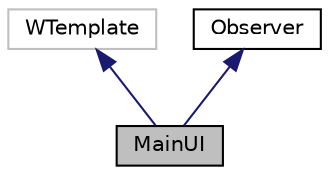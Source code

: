 digraph "MainUI"
{
 // LATEX_PDF_SIZE
  edge [fontname="Helvetica",fontsize="10",labelfontname="Helvetica",labelfontsize="10"];
  node [fontname="Helvetica",fontsize="10",shape=record];
  Node1 [label="MainUI",height=0.2,width=0.4,color="black", fillcolor="grey75", style="filled", fontcolor="black",tooltip="Main User Interface."];
  Node2 -> Node1 [dir="back",color="midnightblue",fontsize="10",style="solid",fontname="Helvetica"];
  Node2 [label="WTemplate",height=0.2,width=0.4,color="grey75", fillcolor="white", style="filled",tooltip=" "];
  Node3 -> Node1 [dir="back",color="midnightblue",fontsize="10",style="solid",fontname="Helvetica"];
  Node3 [label="Observer",height=0.2,width=0.4,color="black", fillcolor="white", style="filled",URL="$classObserver.html",tooltip="Observer notified by a Subject."];
}
